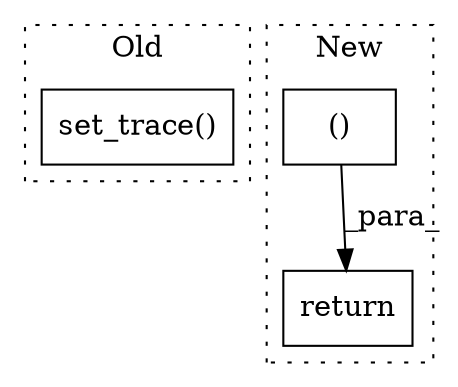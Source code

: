 digraph G {
subgraph cluster0 {
1 [label="set_trace()" a="75" s="4223" l="15" shape="box"];
label = "Old";
style="dotted";
}
subgraph cluster1 {
2 [label="()" a="54" s="4085" l="3" shape="box"];
3 [label="return" a="93" s="4072" l="7" shape="box"];
label = "New";
style="dotted";
}
2 -> 3 [label="_para_"];
}